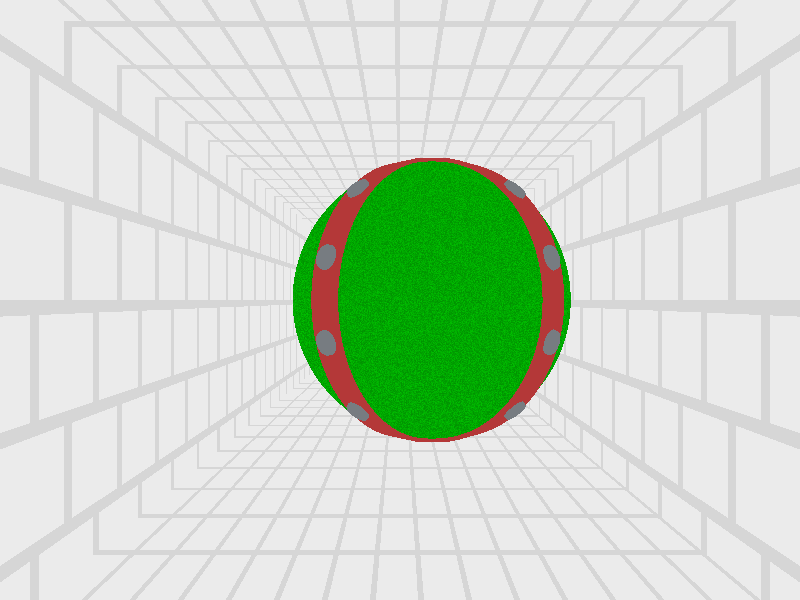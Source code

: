 #include "colors.inc"#include "stones.inc"#include "metals.inc"#version 3.6;/* * A boulder rolling down the tunnel, in the final * tower of Keep Inverness. * * You might wonder why a wizard would construct a * boulder trap complete with steel spikes * mounted on leather bands. The answer is: he didn't. * The boulder in the gaming session was just a regular * rock. The image was made to look like a boulder * trap from Dungeon Keeper, an incredibly cool game  * from 1999 which a number of the players enjoyed back * in the day. * * Scale is 1 POVunit == 1 foot. * * Created 5/16/99 by Denton Gentry for Return to * the Tomb of Horrors chapter 3. Adapted 11/27/2005 * for the Greyhawk campaign. */global_settings {	assumed_gamma 1.8	ambient_light rgb<1, 1, 1>}// Texture by Chuck Fusner, http://www.enter.net/~cfusner#local RoughStone = texture { //rough stone texture...	pigment { //nice and random on the pigment.		granite		color_map {		[ 0 rgb .5 ]		[ .25 rgb .65 ]		[ .5 rgb .5 ]		[ .75 rgb .7 ]		[ 1 rgb .5 ]		}		frequency 100	}	normal { /*love that crackle! It's apparently quite                 computation intensive, but with just the                 right turbulence, it's got a range of apps.*/		crackle 1		warp {		turbulence <.5,.5,.5> /*no more than this for a rough                                    stone effect. And less will                                    look more "crystaline"*/		lambda 2 //these you can tinker with		octaves 6 //for a variety of effects		omega .5 //though here they are at defaults.		}	}	finish {		specular .1 roughness 1		diffuse .55	}}#local T_BoulderTrap = texture {	pigment {		granite		color_map {		[ 0 rgb <0,0.5,0> ]		[ .25 rgb <0,0.65,0> ]		[ .5 rgb <0,0.5,0> ]		[ .75 rgb <0, 0.7, 0> ]		[ 1 rgb <0, .5, 0> ]		}		frequency 100	}	normal { /*love that crackle! It's apparently quite                 computation intensive, but with just the                 right turbulence, it's got a range of apps.*/		crackle 0.6	}	finish {		specular .1 roughness 1		diffuse .55	}}#local SmoothStone = texture {	pigment { Gray90 }	normal {		crackle 1	}	finish {		specular .01 roughness 1		diffuse .01	}}#local Mortar = texture {	pigment { Gray80 }}#local T_wall = texture {	brick	texture { Mortar }	texture { SmoothStone }	brick_size 2	mortar 0.25	scale <0.4,1,1>}#local T_leather = texture {	pigment { color Brown }}#local T_spike = texture {	T_Chrome_2A}// the tunneldifference {	box { <-100, -100, -1000>, <100, 100, 1000> }	// cut a tunnel	box { <-6, -5, -900>, <6, 5, 900> }	texture { T_wall }}// the boulder trapmerge {	sphere {		<0,0,0>, 4.5		texture { T_BoulderTrap }	}	// a leather band with spikes	merge {		cylinder { <0, 0, -0.5>, <0, 0, 0.5>, 4.6 texture{T_leather} }		cone { <0,2,0>, 1.5, <0, 4.7, 0>, 0.35 rotate z*-45 texture { T_spike } }		cone { <0,2,0>, 1.5, <0, 4.7, 0>, 0.35 rotate z*-15 texture { T_spike } }		cone { <0,2,0>, 1.5, <0, 4.7, 0>, 0.35 rotate z*15 texture { T_spike } }		cone { <0,2,0>, 1.5, <0, 4.7, 0>, 0.35 rotate z*45 texture { T_spike } }		cone { <0,2,0>, 1.5, <0, -4.7, 0>, 0.35 rotate z*-45 texture { T_spike } }		cone { <0,2,0>, 1.5, <0, -4.7, 0>, 0.35 rotate z*-15 texture { T_spike } }		cone { <0,2,0>, 1.5, <0, -4.7, 0>, 0.35 rotate z*15 texture { T_spike } }		cone { <0,2,0>, 1.5, <0, -4.7, 0>, 0.35 rotate z*45 texture { T_spike } }	}	// And another leather band of spikes	merge {		cylinder { <0, 0, -0.5>, <0, 0, 0.5>, 4.6 texture{T_leather} }		cone { <0,2,0>, 1.5, <0, 4.7, 0>, 0.35 rotate z*-45 texture { T_spike } }		cone { <0,2,0>, 1.5, <0, 4.7, 0>, 0.35 rotate z*-15 texture { T_spike } }		cone { <0,2,0>, 1.5, <0, 4.7, 0>, 0.35 rotate z*15 texture { T_spike } }		cone { <0,2,0>, 1.5, <0, 4.7, 0>, 0.35 rotate z*45 texture { T_spike } }		cone { <0,2,0>, 1.5, <0, -4.7, 0>, 0.35 rotate z*-45 texture { T_spike } }		cone { <0,2,0>, 1.5, <0, -4.7, 0>, 0.35 rotate z*-15 texture { T_spike } }		cone { <0,2,0>, 1.5, <0, -4.7, 0>, 0.35 rotate z*15 texture { T_spike } }		cone { <0,2,0>, 1.5, <0, -4.7, 0>, 0.35 rotate z*45 texture { T_spike } }		rotate x*90	}	rotate x*43	rotate z*90	translate <1, 0, 20>}// illuminate the scenelight_source {	<0,0,-1>	color rgb <0.5, 0.5, 0.45>	fade_distance 30 fade_power 2}camera {	location <0, 0, 0>	look_at  <0, 0, 10>}